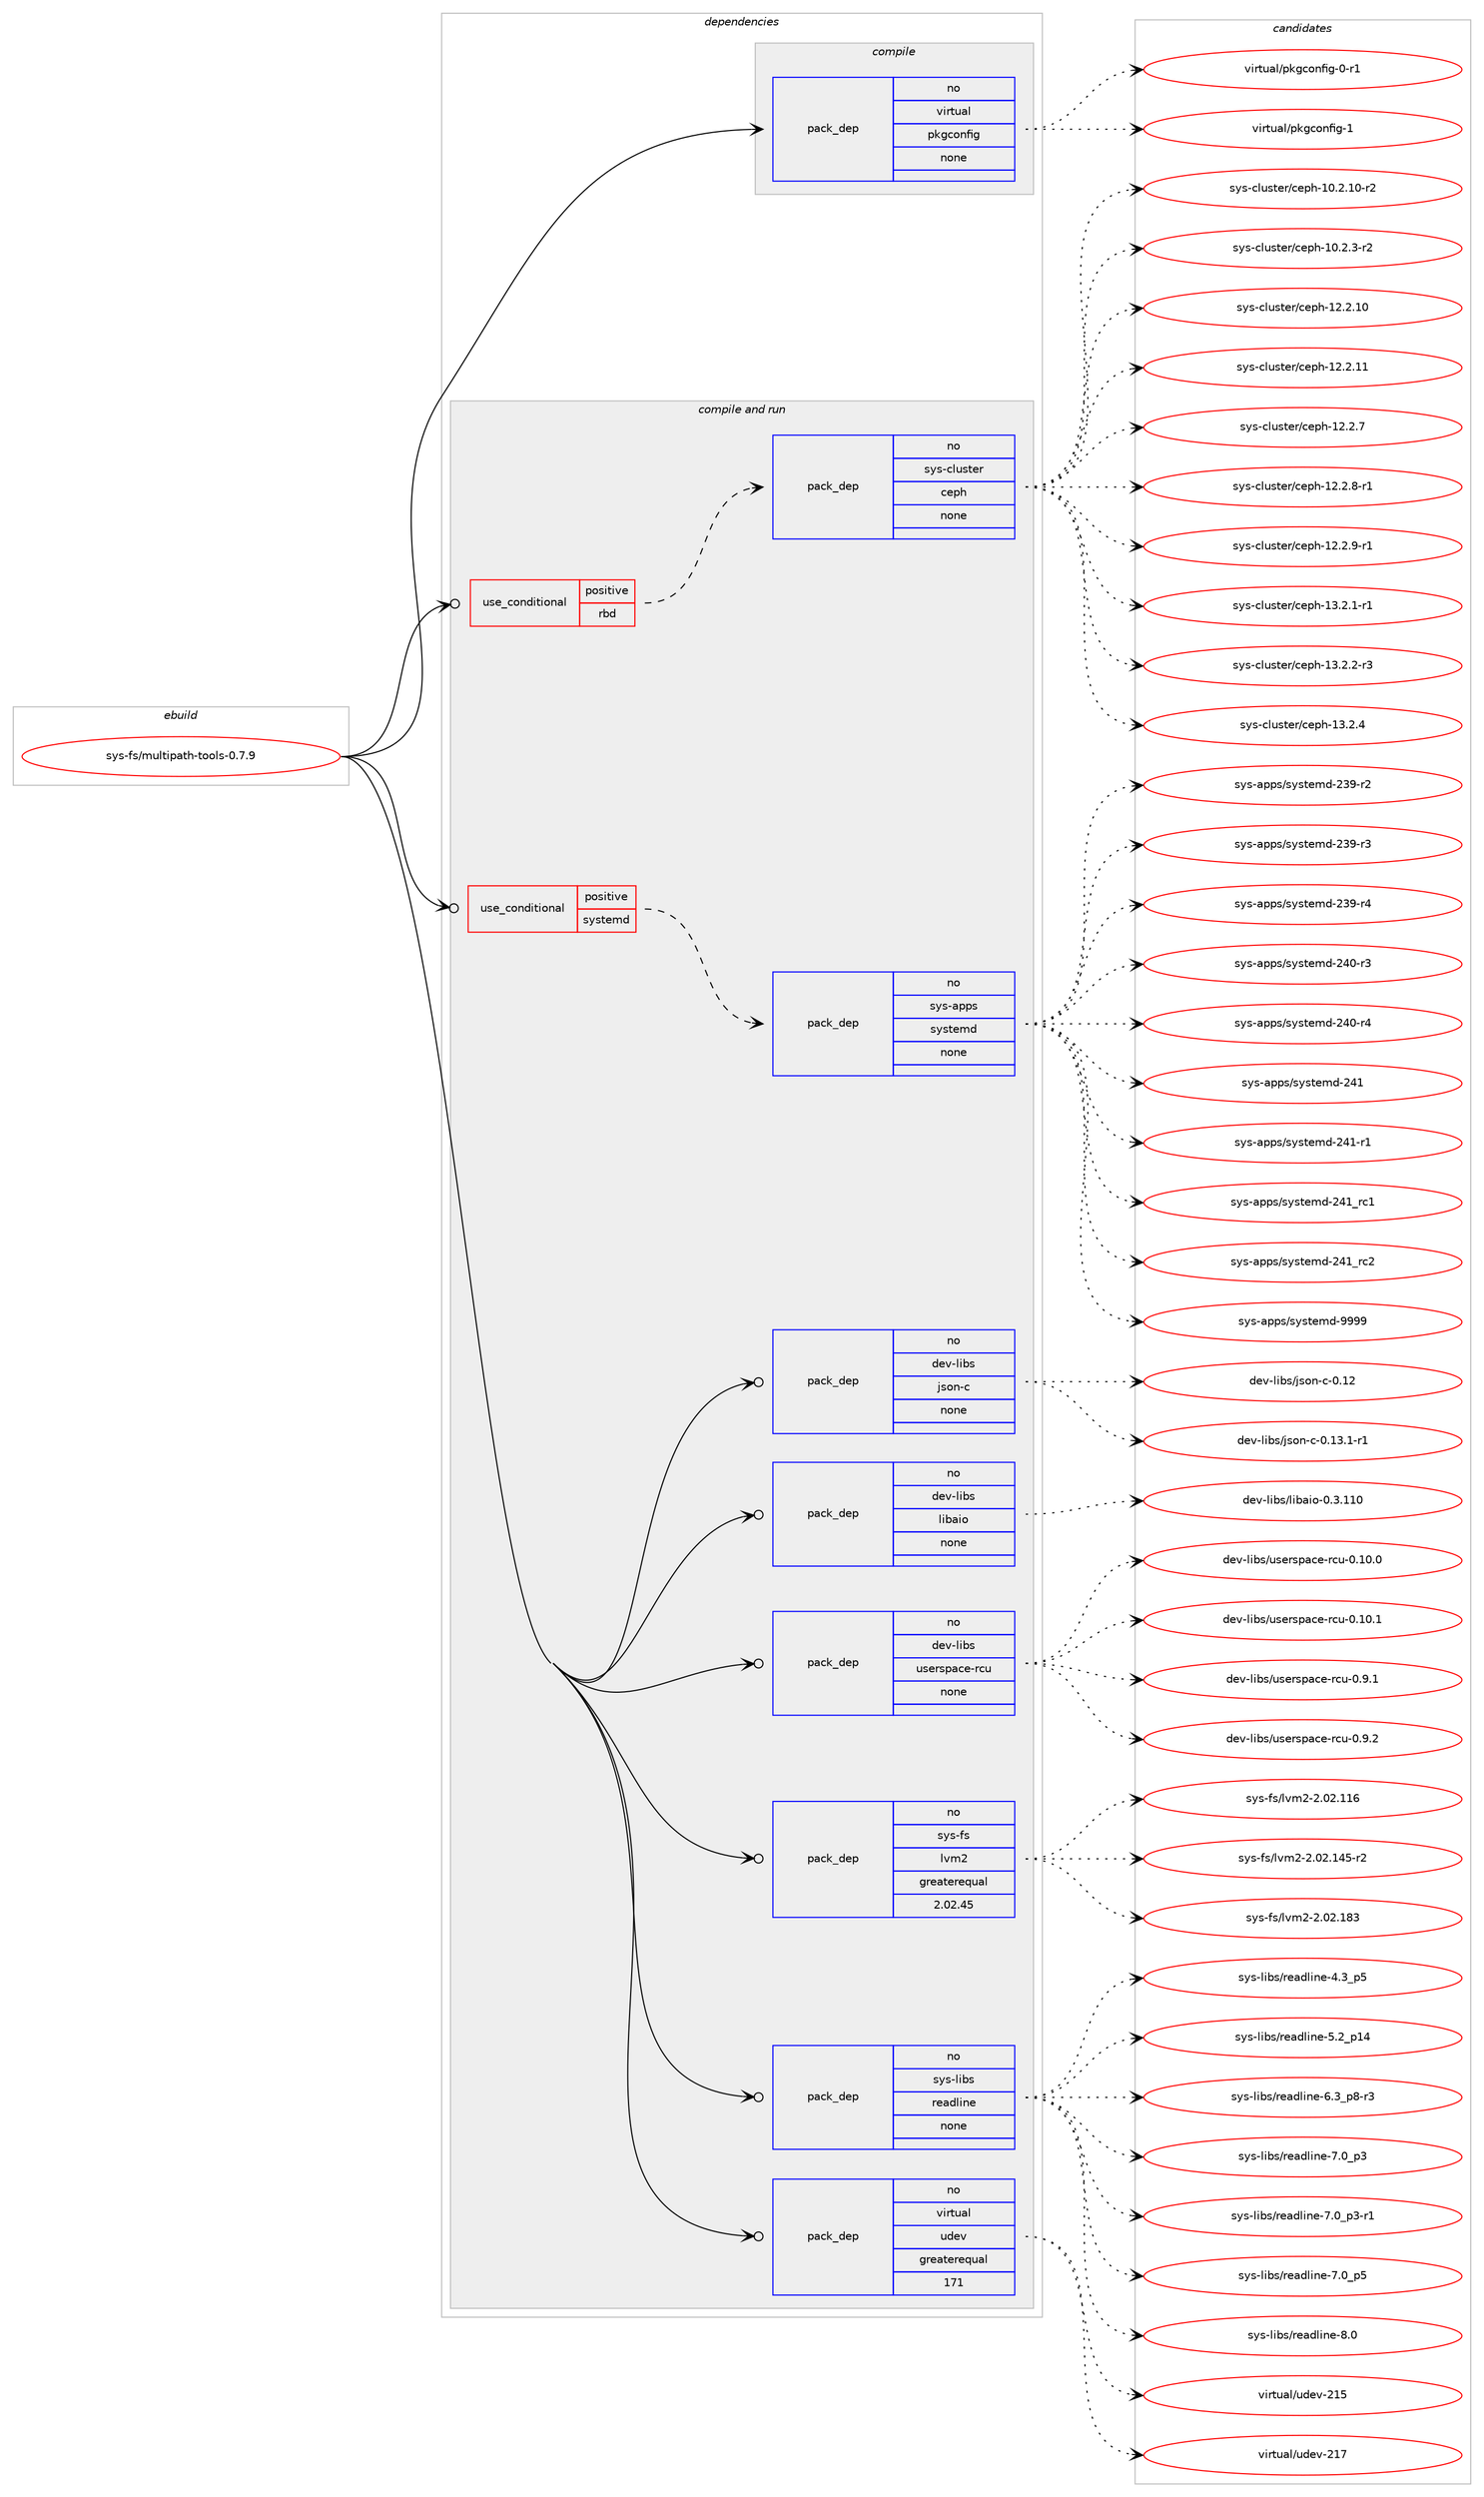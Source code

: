 digraph prolog {

# *************
# Graph options
# *************

newrank=true;
concentrate=true;
compound=true;
graph [rankdir=LR,fontname=Helvetica,fontsize=10,ranksep=1.5];#, ranksep=2.5, nodesep=0.2];
edge  [arrowhead=vee];
node  [fontname=Helvetica,fontsize=10];

# **********
# The ebuild
# **********

subgraph cluster_leftcol {
color=gray;
rank=same;
label=<<i>ebuild</i>>;
id [label="sys-fs/multipath-tools-0.7.9", color=red, width=4, href="../sys-fs/multipath-tools-0.7.9.svg"];
}

# ****************
# The dependencies
# ****************

subgraph cluster_midcol {
color=gray;
label=<<i>dependencies</i>>;
subgraph cluster_compile {
fillcolor="#eeeeee";
style=filled;
label=<<i>compile</i>>;
subgraph pack1243408 {
dependency1732593 [label=<<TABLE BORDER="0" CELLBORDER="1" CELLSPACING="0" CELLPADDING="4" WIDTH="220"><TR><TD ROWSPAN="6" CELLPADDING="30">pack_dep</TD></TR><TR><TD WIDTH="110">no</TD></TR><TR><TD>virtual</TD></TR><TR><TD>pkgconfig</TD></TR><TR><TD>none</TD></TR><TR><TD></TD></TR></TABLE>>, shape=none, color=blue];
}
id:e -> dependency1732593:w [weight=20,style="solid",arrowhead="vee"];
}
subgraph cluster_compileandrun {
fillcolor="#eeeeee";
style=filled;
label=<<i>compile and run</i>>;
subgraph cond460730 {
dependency1732594 [label=<<TABLE BORDER="0" CELLBORDER="1" CELLSPACING="0" CELLPADDING="4"><TR><TD ROWSPAN="3" CELLPADDING="10">use_conditional</TD></TR><TR><TD>positive</TD></TR><TR><TD>rbd</TD></TR></TABLE>>, shape=none, color=red];
subgraph pack1243409 {
dependency1732595 [label=<<TABLE BORDER="0" CELLBORDER="1" CELLSPACING="0" CELLPADDING="4" WIDTH="220"><TR><TD ROWSPAN="6" CELLPADDING="30">pack_dep</TD></TR><TR><TD WIDTH="110">no</TD></TR><TR><TD>sys-cluster</TD></TR><TR><TD>ceph</TD></TR><TR><TD>none</TD></TR><TR><TD></TD></TR></TABLE>>, shape=none, color=blue];
}
dependency1732594:e -> dependency1732595:w [weight=20,style="dashed",arrowhead="vee"];
}
id:e -> dependency1732594:w [weight=20,style="solid",arrowhead="odotvee"];
subgraph cond460731 {
dependency1732596 [label=<<TABLE BORDER="0" CELLBORDER="1" CELLSPACING="0" CELLPADDING="4"><TR><TD ROWSPAN="3" CELLPADDING="10">use_conditional</TD></TR><TR><TD>positive</TD></TR><TR><TD>systemd</TD></TR></TABLE>>, shape=none, color=red];
subgraph pack1243410 {
dependency1732597 [label=<<TABLE BORDER="0" CELLBORDER="1" CELLSPACING="0" CELLPADDING="4" WIDTH="220"><TR><TD ROWSPAN="6" CELLPADDING="30">pack_dep</TD></TR><TR><TD WIDTH="110">no</TD></TR><TR><TD>sys-apps</TD></TR><TR><TD>systemd</TD></TR><TR><TD>none</TD></TR><TR><TD></TD></TR></TABLE>>, shape=none, color=blue];
}
dependency1732596:e -> dependency1732597:w [weight=20,style="dashed",arrowhead="vee"];
}
id:e -> dependency1732596:w [weight=20,style="solid",arrowhead="odotvee"];
subgraph pack1243411 {
dependency1732598 [label=<<TABLE BORDER="0" CELLBORDER="1" CELLSPACING="0" CELLPADDING="4" WIDTH="220"><TR><TD ROWSPAN="6" CELLPADDING="30">pack_dep</TD></TR><TR><TD WIDTH="110">no</TD></TR><TR><TD>dev-libs</TD></TR><TR><TD>json-c</TD></TR><TR><TD>none</TD></TR><TR><TD></TD></TR></TABLE>>, shape=none, color=blue];
}
id:e -> dependency1732598:w [weight=20,style="solid",arrowhead="odotvee"];
subgraph pack1243412 {
dependency1732599 [label=<<TABLE BORDER="0" CELLBORDER="1" CELLSPACING="0" CELLPADDING="4" WIDTH="220"><TR><TD ROWSPAN="6" CELLPADDING="30">pack_dep</TD></TR><TR><TD WIDTH="110">no</TD></TR><TR><TD>dev-libs</TD></TR><TR><TD>libaio</TD></TR><TR><TD>none</TD></TR><TR><TD></TD></TR></TABLE>>, shape=none, color=blue];
}
id:e -> dependency1732599:w [weight=20,style="solid",arrowhead="odotvee"];
subgraph pack1243413 {
dependency1732600 [label=<<TABLE BORDER="0" CELLBORDER="1" CELLSPACING="0" CELLPADDING="4" WIDTH="220"><TR><TD ROWSPAN="6" CELLPADDING="30">pack_dep</TD></TR><TR><TD WIDTH="110">no</TD></TR><TR><TD>dev-libs</TD></TR><TR><TD>userspace-rcu</TD></TR><TR><TD>none</TD></TR><TR><TD></TD></TR></TABLE>>, shape=none, color=blue];
}
id:e -> dependency1732600:w [weight=20,style="solid",arrowhead="odotvee"];
subgraph pack1243414 {
dependency1732601 [label=<<TABLE BORDER="0" CELLBORDER="1" CELLSPACING="0" CELLPADDING="4" WIDTH="220"><TR><TD ROWSPAN="6" CELLPADDING="30">pack_dep</TD></TR><TR><TD WIDTH="110">no</TD></TR><TR><TD>sys-fs</TD></TR><TR><TD>lvm2</TD></TR><TR><TD>greaterequal</TD></TR><TR><TD>2.02.45</TD></TR></TABLE>>, shape=none, color=blue];
}
id:e -> dependency1732601:w [weight=20,style="solid",arrowhead="odotvee"];
subgraph pack1243415 {
dependency1732602 [label=<<TABLE BORDER="0" CELLBORDER="1" CELLSPACING="0" CELLPADDING="4" WIDTH="220"><TR><TD ROWSPAN="6" CELLPADDING="30">pack_dep</TD></TR><TR><TD WIDTH="110">no</TD></TR><TR><TD>sys-libs</TD></TR><TR><TD>readline</TD></TR><TR><TD>none</TD></TR><TR><TD></TD></TR></TABLE>>, shape=none, color=blue];
}
id:e -> dependency1732602:w [weight=20,style="solid",arrowhead="odotvee"];
subgraph pack1243416 {
dependency1732603 [label=<<TABLE BORDER="0" CELLBORDER="1" CELLSPACING="0" CELLPADDING="4" WIDTH="220"><TR><TD ROWSPAN="6" CELLPADDING="30">pack_dep</TD></TR><TR><TD WIDTH="110">no</TD></TR><TR><TD>virtual</TD></TR><TR><TD>udev</TD></TR><TR><TD>greaterequal</TD></TR><TR><TD>171</TD></TR></TABLE>>, shape=none, color=blue];
}
id:e -> dependency1732603:w [weight=20,style="solid",arrowhead="odotvee"];
}
subgraph cluster_run {
fillcolor="#eeeeee";
style=filled;
label=<<i>run</i>>;
}
}

# **************
# The candidates
# **************

subgraph cluster_choices {
rank=same;
color=gray;
label=<<i>candidates</i>>;

subgraph choice1243408 {
color=black;
nodesep=1;
choice11810511411611797108471121071039911111010210510345484511449 [label="virtual/pkgconfig-0-r1", color=red, width=4,href="../virtual/pkgconfig-0-r1.svg"];
choice1181051141161179710847112107103991111101021051034549 [label="virtual/pkgconfig-1", color=red, width=4,href="../virtual/pkgconfig-1.svg"];
dependency1732593:e -> choice11810511411611797108471121071039911111010210510345484511449:w [style=dotted,weight="100"];
dependency1732593:e -> choice1181051141161179710847112107103991111101021051034549:w [style=dotted,weight="100"];
}
subgraph choice1243409 {
color=black;
nodesep=1;
choice1151211154599108117115116101114479910111210445494846504649484511450 [label="sys-cluster/ceph-10.2.10-r2", color=red, width=4,href="../sys-cluster/ceph-10.2.10-r2.svg"];
choice11512111545991081171151161011144799101112104454948465046514511450 [label="sys-cluster/ceph-10.2.3-r2", color=red, width=4,href="../sys-cluster/ceph-10.2.3-r2.svg"];
choice115121115459910811711511610111447991011121044549504650464948 [label="sys-cluster/ceph-12.2.10", color=red, width=4,href="../sys-cluster/ceph-12.2.10.svg"];
choice115121115459910811711511610111447991011121044549504650464949 [label="sys-cluster/ceph-12.2.11", color=red, width=4,href="../sys-cluster/ceph-12.2.11.svg"];
choice1151211154599108117115116101114479910111210445495046504655 [label="sys-cluster/ceph-12.2.7", color=red, width=4,href="../sys-cluster/ceph-12.2.7.svg"];
choice11512111545991081171151161011144799101112104454950465046564511449 [label="sys-cluster/ceph-12.2.8-r1", color=red, width=4,href="../sys-cluster/ceph-12.2.8-r1.svg"];
choice11512111545991081171151161011144799101112104454950465046574511449 [label="sys-cluster/ceph-12.2.9-r1", color=red, width=4,href="../sys-cluster/ceph-12.2.9-r1.svg"];
choice11512111545991081171151161011144799101112104454951465046494511449 [label="sys-cluster/ceph-13.2.1-r1", color=red, width=4,href="../sys-cluster/ceph-13.2.1-r1.svg"];
choice11512111545991081171151161011144799101112104454951465046504511451 [label="sys-cluster/ceph-13.2.2-r3", color=red, width=4,href="../sys-cluster/ceph-13.2.2-r3.svg"];
choice1151211154599108117115116101114479910111210445495146504652 [label="sys-cluster/ceph-13.2.4", color=red, width=4,href="../sys-cluster/ceph-13.2.4.svg"];
dependency1732595:e -> choice1151211154599108117115116101114479910111210445494846504649484511450:w [style=dotted,weight="100"];
dependency1732595:e -> choice11512111545991081171151161011144799101112104454948465046514511450:w [style=dotted,weight="100"];
dependency1732595:e -> choice115121115459910811711511610111447991011121044549504650464948:w [style=dotted,weight="100"];
dependency1732595:e -> choice115121115459910811711511610111447991011121044549504650464949:w [style=dotted,weight="100"];
dependency1732595:e -> choice1151211154599108117115116101114479910111210445495046504655:w [style=dotted,weight="100"];
dependency1732595:e -> choice11512111545991081171151161011144799101112104454950465046564511449:w [style=dotted,weight="100"];
dependency1732595:e -> choice11512111545991081171151161011144799101112104454950465046574511449:w [style=dotted,weight="100"];
dependency1732595:e -> choice11512111545991081171151161011144799101112104454951465046494511449:w [style=dotted,weight="100"];
dependency1732595:e -> choice11512111545991081171151161011144799101112104454951465046504511451:w [style=dotted,weight="100"];
dependency1732595:e -> choice1151211154599108117115116101114479910111210445495146504652:w [style=dotted,weight="100"];
}
subgraph choice1243410 {
color=black;
nodesep=1;
choice115121115459711211211547115121115116101109100455051574511450 [label="sys-apps/systemd-239-r2", color=red, width=4,href="../sys-apps/systemd-239-r2.svg"];
choice115121115459711211211547115121115116101109100455051574511451 [label="sys-apps/systemd-239-r3", color=red, width=4,href="../sys-apps/systemd-239-r3.svg"];
choice115121115459711211211547115121115116101109100455051574511452 [label="sys-apps/systemd-239-r4", color=red, width=4,href="../sys-apps/systemd-239-r4.svg"];
choice115121115459711211211547115121115116101109100455052484511451 [label="sys-apps/systemd-240-r3", color=red, width=4,href="../sys-apps/systemd-240-r3.svg"];
choice115121115459711211211547115121115116101109100455052484511452 [label="sys-apps/systemd-240-r4", color=red, width=4,href="../sys-apps/systemd-240-r4.svg"];
choice11512111545971121121154711512111511610110910045505249 [label="sys-apps/systemd-241", color=red, width=4,href="../sys-apps/systemd-241.svg"];
choice115121115459711211211547115121115116101109100455052494511449 [label="sys-apps/systemd-241-r1", color=red, width=4,href="../sys-apps/systemd-241-r1.svg"];
choice11512111545971121121154711512111511610110910045505249951149949 [label="sys-apps/systemd-241_rc1", color=red, width=4,href="../sys-apps/systemd-241_rc1.svg"];
choice11512111545971121121154711512111511610110910045505249951149950 [label="sys-apps/systemd-241_rc2", color=red, width=4,href="../sys-apps/systemd-241_rc2.svg"];
choice1151211154597112112115471151211151161011091004557575757 [label="sys-apps/systemd-9999", color=red, width=4,href="../sys-apps/systemd-9999.svg"];
dependency1732597:e -> choice115121115459711211211547115121115116101109100455051574511450:w [style=dotted,weight="100"];
dependency1732597:e -> choice115121115459711211211547115121115116101109100455051574511451:w [style=dotted,weight="100"];
dependency1732597:e -> choice115121115459711211211547115121115116101109100455051574511452:w [style=dotted,weight="100"];
dependency1732597:e -> choice115121115459711211211547115121115116101109100455052484511451:w [style=dotted,weight="100"];
dependency1732597:e -> choice115121115459711211211547115121115116101109100455052484511452:w [style=dotted,weight="100"];
dependency1732597:e -> choice11512111545971121121154711512111511610110910045505249:w [style=dotted,weight="100"];
dependency1732597:e -> choice115121115459711211211547115121115116101109100455052494511449:w [style=dotted,weight="100"];
dependency1732597:e -> choice11512111545971121121154711512111511610110910045505249951149949:w [style=dotted,weight="100"];
dependency1732597:e -> choice11512111545971121121154711512111511610110910045505249951149950:w [style=dotted,weight="100"];
dependency1732597:e -> choice1151211154597112112115471151211151161011091004557575757:w [style=dotted,weight="100"];
}
subgraph choice1243411 {
color=black;
nodesep=1;
choice10010111845108105981154710611511111045994548464950 [label="dev-libs/json-c-0.12", color=red, width=4,href="../dev-libs/json-c-0.12.svg"];
choice1001011184510810598115471061151111104599454846495146494511449 [label="dev-libs/json-c-0.13.1-r1", color=red, width=4,href="../dev-libs/json-c-0.13.1-r1.svg"];
dependency1732598:e -> choice10010111845108105981154710611511111045994548464950:w [style=dotted,weight="100"];
dependency1732598:e -> choice1001011184510810598115471061151111104599454846495146494511449:w [style=dotted,weight="100"];
}
subgraph choice1243412 {
color=black;
nodesep=1;
choice10010111845108105981154710810598971051114548465146494948 [label="dev-libs/libaio-0.3.110", color=red, width=4,href="../dev-libs/libaio-0.3.110.svg"];
dependency1732599:e -> choice10010111845108105981154710810598971051114548465146494948:w [style=dotted,weight="100"];
}
subgraph choice1243413 {
color=black;
nodesep=1;
choice1001011184510810598115471171151011141151129799101451149911745484649484648 [label="dev-libs/userspace-rcu-0.10.0", color=red, width=4,href="../dev-libs/userspace-rcu-0.10.0.svg"];
choice1001011184510810598115471171151011141151129799101451149911745484649484649 [label="dev-libs/userspace-rcu-0.10.1", color=red, width=4,href="../dev-libs/userspace-rcu-0.10.1.svg"];
choice10010111845108105981154711711510111411511297991014511499117454846574649 [label="dev-libs/userspace-rcu-0.9.1", color=red, width=4,href="../dev-libs/userspace-rcu-0.9.1.svg"];
choice10010111845108105981154711711510111411511297991014511499117454846574650 [label="dev-libs/userspace-rcu-0.9.2", color=red, width=4,href="../dev-libs/userspace-rcu-0.9.2.svg"];
dependency1732600:e -> choice1001011184510810598115471171151011141151129799101451149911745484649484648:w [style=dotted,weight="100"];
dependency1732600:e -> choice1001011184510810598115471171151011141151129799101451149911745484649484649:w [style=dotted,weight="100"];
dependency1732600:e -> choice10010111845108105981154711711510111411511297991014511499117454846574649:w [style=dotted,weight="100"];
dependency1732600:e -> choice10010111845108105981154711711510111411511297991014511499117454846574650:w [style=dotted,weight="100"];
}
subgraph choice1243414 {
color=black;
nodesep=1;
choice115121115451021154710811810950455046485046494954 [label="sys-fs/lvm2-2.02.116", color=red, width=4,href="../sys-fs/lvm2-2.02.116.svg"];
choice1151211154510211547108118109504550464850464952534511450 [label="sys-fs/lvm2-2.02.145-r2", color=red, width=4,href="../sys-fs/lvm2-2.02.145-r2.svg"];
choice115121115451021154710811810950455046485046495651 [label="sys-fs/lvm2-2.02.183", color=red, width=4,href="../sys-fs/lvm2-2.02.183.svg"];
dependency1732601:e -> choice115121115451021154710811810950455046485046494954:w [style=dotted,weight="100"];
dependency1732601:e -> choice1151211154510211547108118109504550464850464952534511450:w [style=dotted,weight="100"];
dependency1732601:e -> choice115121115451021154710811810950455046485046495651:w [style=dotted,weight="100"];
}
subgraph choice1243415 {
color=black;
nodesep=1;
choice11512111545108105981154711410197100108105110101455246519511253 [label="sys-libs/readline-4.3_p5", color=red, width=4,href="../sys-libs/readline-4.3_p5.svg"];
choice1151211154510810598115471141019710010810511010145534650951124952 [label="sys-libs/readline-5.2_p14", color=red, width=4,href="../sys-libs/readline-5.2_p14.svg"];
choice115121115451081059811547114101971001081051101014554465195112564511451 [label="sys-libs/readline-6.3_p8-r3", color=red, width=4,href="../sys-libs/readline-6.3_p8-r3.svg"];
choice11512111545108105981154711410197100108105110101455546489511251 [label="sys-libs/readline-7.0_p3", color=red, width=4,href="../sys-libs/readline-7.0_p3.svg"];
choice115121115451081059811547114101971001081051101014555464895112514511449 [label="sys-libs/readline-7.0_p3-r1", color=red, width=4,href="../sys-libs/readline-7.0_p3-r1.svg"];
choice11512111545108105981154711410197100108105110101455546489511253 [label="sys-libs/readline-7.0_p5", color=red, width=4,href="../sys-libs/readline-7.0_p5.svg"];
choice1151211154510810598115471141019710010810511010145564648 [label="sys-libs/readline-8.0", color=red, width=4,href="../sys-libs/readline-8.0.svg"];
dependency1732602:e -> choice11512111545108105981154711410197100108105110101455246519511253:w [style=dotted,weight="100"];
dependency1732602:e -> choice1151211154510810598115471141019710010810511010145534650951124952:w [style=dotted,weight="100"];
dependency1732602:e -> choice115121115451081059811547114101971001081051101014554465195112564511451:w [style=dotted,weight="100"];
dependency1732602:e -> choice11512111545108105981154711410197100108105110101455546489511251:w [style=dotted,weight="100"];
dependency1732602:e -> choice115121115451081059811547114101971001081051101014555464895112514511449:w [style=dotted,weight="100"];
dependency1732602:e -> choice11512111545108105981154711410197100108105110101455546489511253:w [style=dotted,weight="100"];
dependency1732602:e -> choice1151211154510810598115471141019710010810511010145564648:w [style=dotted,weight="100"];
}
subgraph choice1243416 {
color=black;
nodesep=1;
choice118105114116117971084711710010111845504953 [label="virtual/udev-215", color=red, width=4,href="../virtual/udev-215.svg"];
choice118105114116117971084711710010111845504955 [label="virtual/udev-217", color=red, width=4,href="../virtual/udev-217.svg"];
dependency1732603:e -> choice118105114116117971084711710010111845504953:w [style=dotted,weight="100"];
dependency1732603:e -> choice118105114116117971084711710010111845504955:w [style=dotted,weight="100"];
}
}

}
